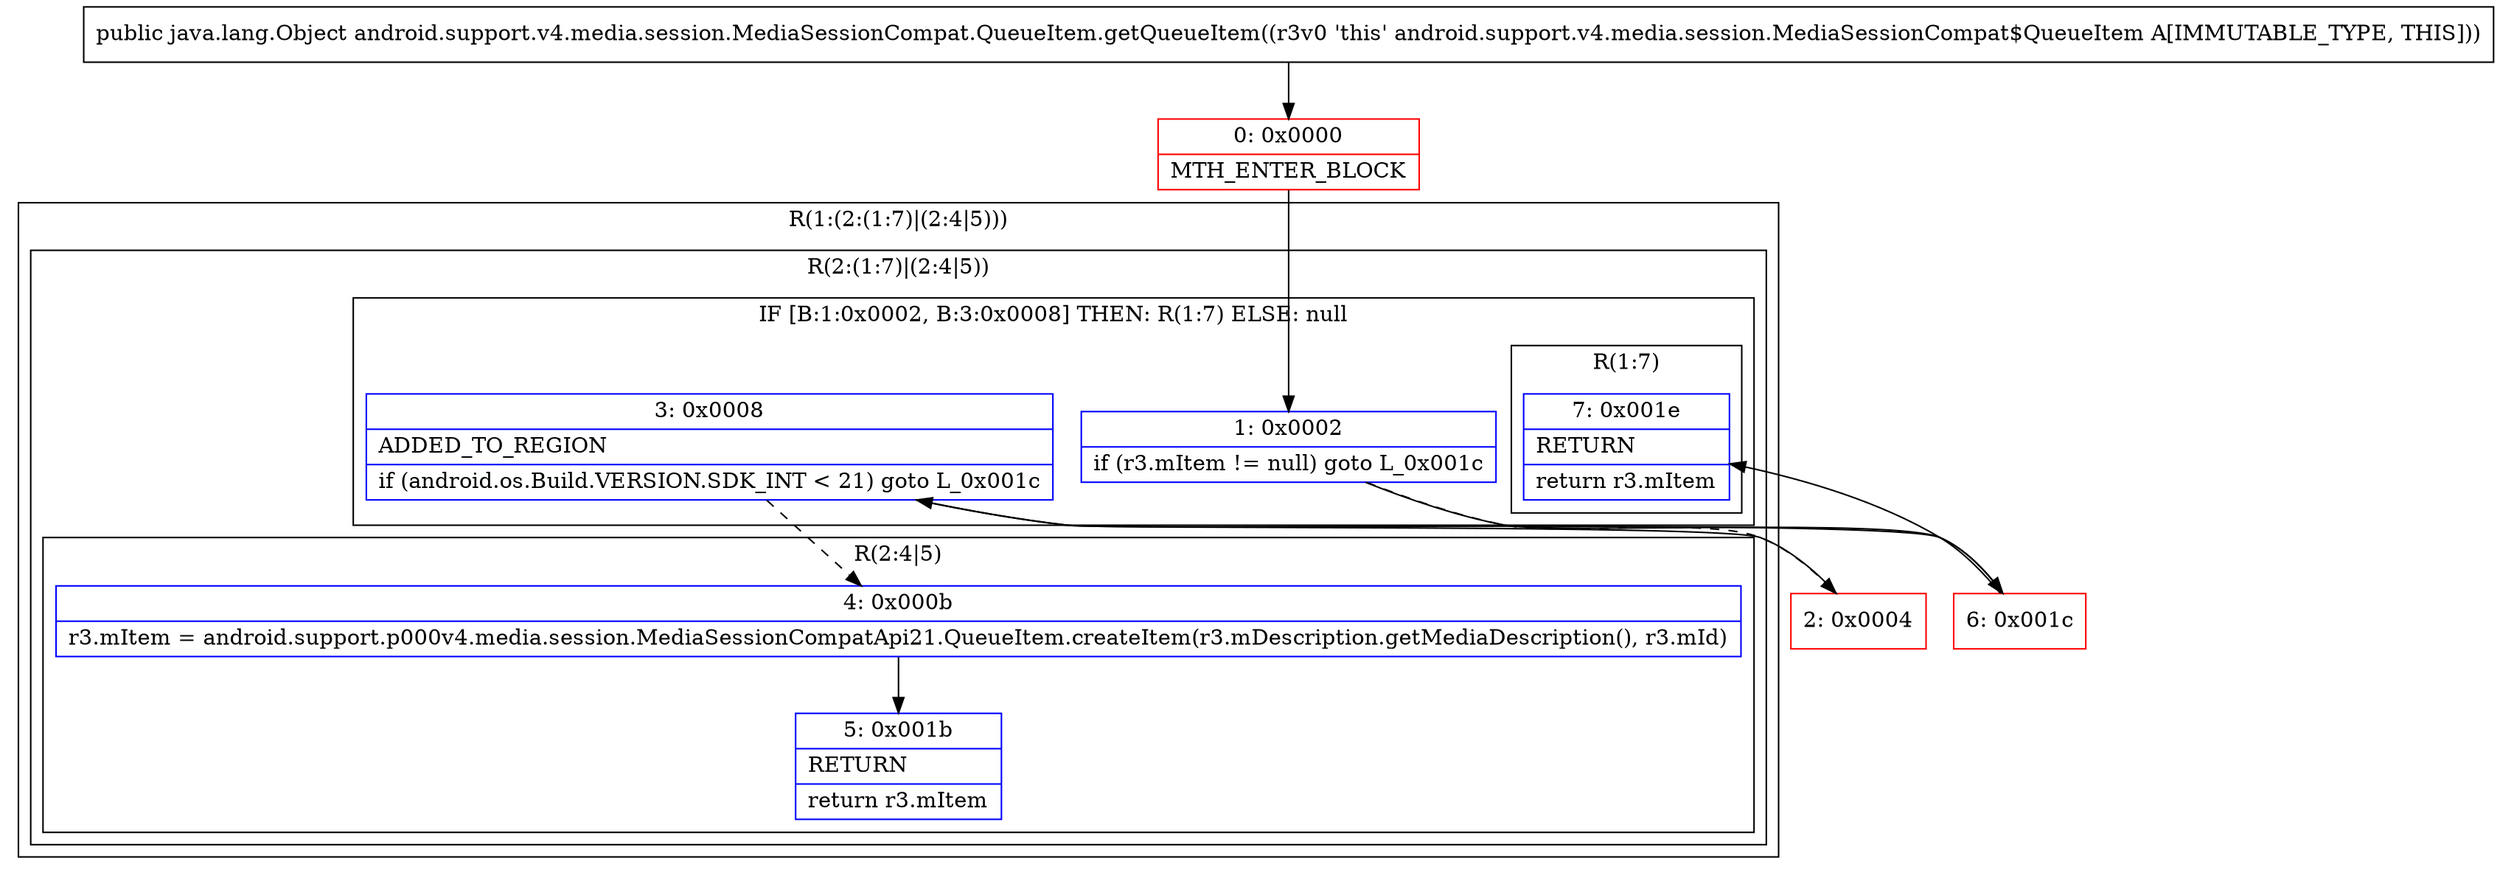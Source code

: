 digraph "CFG forandroid.support.v4.media.session.MediaSessionCompat.QueueItem.getQueueItem()Ljava\/lang\/Object;" {
subgraph cluster_Region_70792767 {
label = "R(1:(2:(1:7)|(2:4|5)))";
node [shape=record,color=blue];
subgraph cluster_Region_589341538 {
label = "R(2:(1:7)|(2:4|5))";
node [shape=record,color=blue];
subgraph cluster_IfRegion_42307078 {
label = "IF [B:1:0x0002, B:3:0x0008] THEN: R(1:7) ELSE: null";
node [shape=record,color=blue];
Node_1 [shape=record,label="{1\:\ 0x0002|if (r3.mItem != null) goto L_0x001c\l}"];
Node_3 [shape=record,label="{3\:\ 0x0008|ADDED_TO_REGION\l|if (android.os.Build.VERSION.SDK_INT \< 21) goto L_0x001c\l}"];
subgraph cluster_Region_448549641 {
label = "R(1:7)";
node [shape=record,color=blue];
Node_7 [shape=record,label="{7\:\ 0x001e|RETURN\l|return r3.mItem\l}"];
}
}
subgraph cluster_Region_1609570223 {
label = "R(2:4|5)";
node [shape=record,color=blue];
Node_4 [shape=record,label="{4\:\ 0x000b|r3.mItem = android.support.p000v4.media.session.MediaSessionCompatApi21.QueueItem.createItem(r3.mDescription.getMediaDescription(), r3.mId)\l}"];
Node_5 [shape=record,label="{5\:\ 0x001b|RETURN\l|return r3.mItem\l}"];
}
}
}
Node_0 [shape=record,color=red,label="{0\:\ 0x0000|MTH_ENTER_BLOCK\l}"];
Node_2 [shape=record,color=red,label="{2\:\ 0x0004}"];
Node_6 [shape=record,color=red,label="{6\:\ 0x001c}"];
MethodNode[shape=record,label="{public java.lang.Object android.support.v4.media.session.MediaSessionCompat.QueueItem.getQueueItem((r3v0 'this' android.support.v4.media.session.MediaSessionCompat$QueueItem A[IMMUTABLE_TYPE, THIS])) }"];
MethodNode -> Node_0;
Node_1 -> Node_2[style=dashed];
Node_1 -> Node_6;
Node_3 -> Node_4[style=dashed];
Node_3 -> Node_6;
Node_4 -> Node_5;
Node_0 -> Node_1;
Node_2 -> Node_3;
Node_6 -> Node_7;
}


